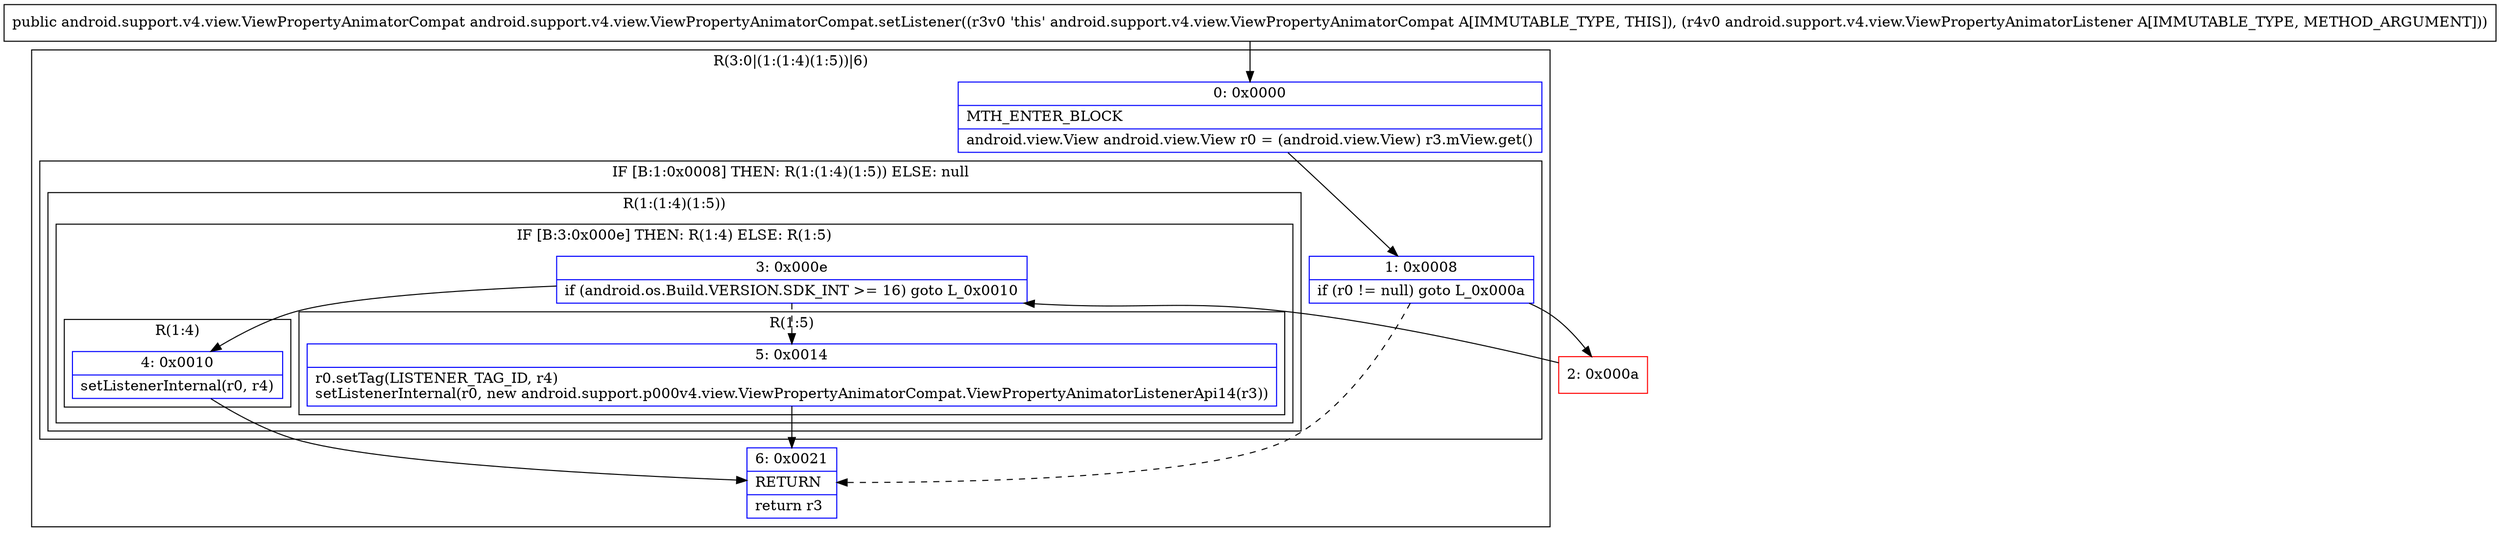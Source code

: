 digraph "CFG forandroid.support.v4.view.ViewPropertyAnimatorCompat.setListener(Landroid\/support\/v4\/view\/ViewPropertyAnimatorListener;)Landroid\/support\/v4\/view\/ViewPropertyAnimatorCompat;" {
subgraph cluster_Region_480853406 {
label = "R(3:0|(1:(1:4)(1:5))|6)";
node [shape=record,color=blue];
Node_0 [shape=record,label="{0\:\ 0x0000|MTH_ENTER_BLOCK\l|android.view.View android.view.View r0 = (android.view.View) r3.mView.get()\l}"];
subgraph cluster_IfRegion_1811485638 {
label = "IF [B:1:0x0008] THEN: R(1:(1:4)(1:5)) ELSE: null";
node [shape=record,color=blue];
Node_1 [shape=record,label="{1\:\ 0x0008|if (r0 != null) goto L_0x000a\l}"];
subgraph cluster_Region_2080786928 {
label = "R(1:(1:4)(1:5))";
node [shape=record,color=blue];
subgraph cluster_IfRegion_1861595437 {
label = "IF [B:3:0x000e] THEN: R(1:4) ELSE: R(1:5)";
node [shape=record,color=blue];
Node_3 [shape=record,label="{3\:\ 0x000e|if (android.os.Build.VERSION.SDK_INT \>= 16) goto L_0x0010\l}"];
subgraph cluster_Region_508793734 {
label = "R(1:4)";
node [shape=record,color=blue];
Node_4 [shape=record,label="{4\:\ 0x0010|setListenerInternal(r0, r4)\l}"];
}
subgraph cluster_Region_933388295 {
label = "R(1:5)";
node [shape=record,color=blue];
Node_5 [shape=record,label="{5\:\ 0x0014|r0.setTag(LISTENER_TAG_ID, r4)\lsetListenerInternal(r0, new android.support.p000v4.view.ViewPropertyAnimatorCompat.ViewPropertyAnimatorListenerApi14(r3))\l}"];
}
}
}
}
Node_6 [shape=record,label="{6\:\ 0x0021|RETURN\l|return r3\l}"];
}
Node_2 [shape=record,color=red,label="{2\:\ 0x000a}"];
MethodNode[shape=record,label="{public android.support.v4.view.ViewPropertyAnimatorCompat android.support.v4.view.ViewPropertyAnimatorCompat.setListener((r3v0 'this' android.support.v4.view.ViewPropertyAnimatorCompat A[IMMUTABLE_TYPE, THIS]), (r4v0 android.support.v4.view.ViewPropertyAnimatorListener A[IMMUTABLE_TYPE, METHOD_ARGUMENT])) }"];
MethodNode -> Node_0;
Node_0 -> Node_1;
Node_1 -> Node_2;
Node_1 -> Node_6[style=dashed];
Node_3 -> Node_4;
Node_3 -> Node_5[style=dashed];
Node_4 -> Node_6;
Node_5 -> Node_6;
Node_2 -> Node_3;
}

